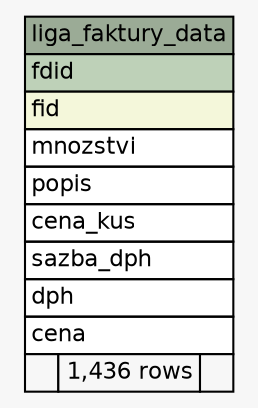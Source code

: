 // dot 2.38.0 on Mac OS X 10.9.4
// SchemaSpy rev 590
digraph "liga_faktury_data" {
  graph [
    rankdir="RL"
    bgcolor="#f7f7f7"
    nodesep="0.18"
    ranksep="0.46"
    fontname="Helvetica"
    fontsize="11"
  ];
  node [
    fontname="Helvetica"
    fontsize="11"
    shape="plaintext"
  ];
  edge [
    arrowsize="0.8"
  ];
  "liga_faktury_data" [
    label=<
    <TABLE BORDER="0" CELLBORDER="1" CELLSPACING="0" BGCOLOR="#ffffff">
      <TR><TD COLSPAN="3" BGCOLOR="#9bab96" ALIGN="CENTER">liga_faktury_data</TD></TR>
      <TR><TD PORT="fdid" COLSPAN="3" BGCOLOR="#bed1b8" ALIGN="LEFT">fdid</TD></TR>
      <TR><TD PORT="fid" COLSPAN="3" BGCOLOR="#f4f7da" ALIGN="LEFT">fid</TD></TR>
      <TR><TD PORT="mnozstvi" COLSPAN="3" ALIGN="LEFT">mnozstvi</TD></TR>
      <TR><TD PORT="popis" COLSPAN="3" ALIGN="LEFT">popis</TD></TR>
      <TR><TD PORT="cena_kus" COLSPAN="3" ALIGN="LEFT">cena_kus</TD></TR>
      <TR><TD PORT="sazba_dph" COLSPAN="3" ALIGN="LEFT">sazba_dph</TD></TR>
      <TR><TD PORT="dph" COLSPAN="3" ALIGN="LEFT">dph</TD></TR>
      <TR><TD PORT="cena" COLSPAN="3" ALIGN="LEFT">cena</TD></TR>
      <TR><TD ALIGN="LEFT" BGCOLOR="#f7f7f7">  </TD><TD ALIGN="RIGHT" BGCOLOR="#f7f7f7">1,436 rows</TD><TD ALIGN="RIGHT" BGCOLOR="#f7f7f7">  </TD></TR>
    </TABLE>>
    URL="tables/liga_faktury_data.html"
    tooltip="liga_faktury_data"
  ];
}
